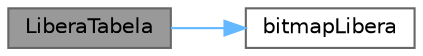 digraph "LiberaTabela"
{
 // LATEX_PDF_SIZE
  bgcolor="transparent";
  edge [fontname=Helvetica,fontsize=10,labelfontname=Helvetica,labelfontsize=10];
  node [fontname=Helvetica,fontsize=10,shape=box,height=0.2,width=0.4];
  rankdir="LR";
  Node1 [label="LiberaTabela",height=0.2,width=0.4,color="gray40", fillcolor="grey60", style="filled", fontcolor="black",tooltip="Libera a memoria alocada por uma tabela de codificacao."];
  Node1 -> Node2 [color="steelblue1",style="solid"];
  Node2 [label="bitmapLibera",height=0.2,width=0.4,color="grey40", fillcolor="white", style="filled",URL="$bitmap_8c.html#a08def9dc3e8ae0e4d83a0039d770205c",tooltip=" "];
}
